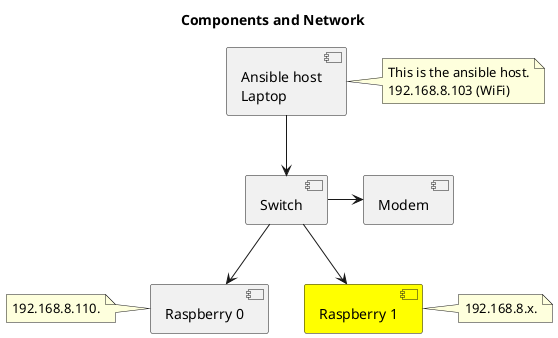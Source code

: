 @startuml

scale max 600 width

title            Components and Network

component [Ansible host\nLaptop] as host

component [Switch] as switch
component [Modem] as modem

component [Raspberry 1] as RPI1 #yellow
component [Raspberry 0] as RPI0

' links
host --> switch
switch -right-> modem
switch --> RPI0
switch --> RPI1

' notes
note right of host
  This is the ansible host.
  192.168.8.103 (WiFi)
end note

note left of RPI0
  192.168.8.110.
end note

note right of RPI1
  192.168.8.x.
end note

@enduml
